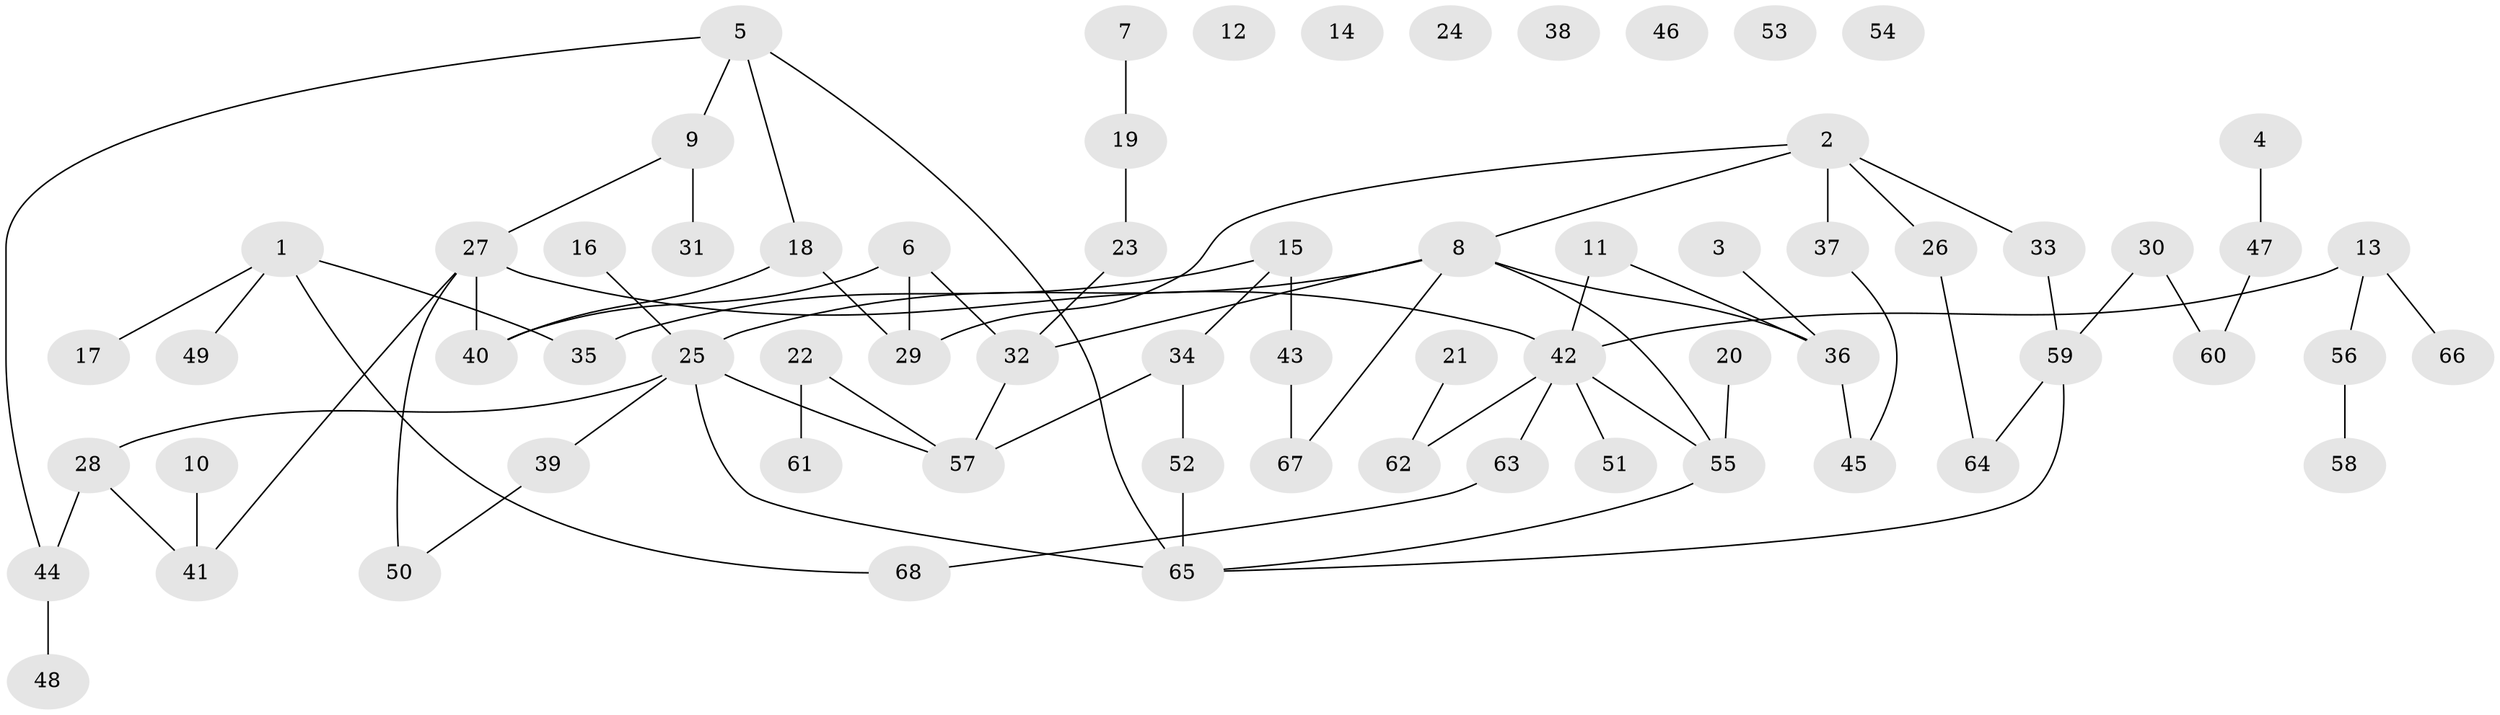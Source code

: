 // coarse degree distribution, {3: 0.1590909090909091, 5: 0.06818181818181818, 1: 0.22727272727272727, 4: 0.045454545454545456, 9: 0.022727272727272728, 2: 0.2727272727272727, 0: 0.1590909090909091, 10: 0.022727272727272728, 7: 0.022727272727272728}
// Generated by graph-tools (version 1.1) at 2025/23/03/03/25 07:23:29]
// undirected, 68 vertices, 77 edges
graph export_dot {
graph [start="1"]
  node [color=gray90,style=filled];
  1;
  2;
  3;
  4;
  5;
  6;
  7;
  8;
  9;
  10;
  11;
  12;
  13;
  14;
  15;
  16;
  17;
  18;
  19;
  20;
  21;
  22;
  23;
  24;
  25;
  26;
  27;
  28;
  29;
  30;
  31;
  32;
  33;
  34;
  35;
  36;
  37;
  38;
  39;
  40;
  41;
  42;
  43;
  44;
  45;
  46;
  47;
  48;
  49;
  50;
  51;
  52;
  53;
  54;
  55;
  56;
  57;
  58;
  59;
  60;
  61;
  62;
  63;
  64;
  65;
  66;
  67;
  68;
  1 -- 17;
  1 -- 35;
  1 -- 49;
  1 -- 68;
  2 -- 8;
  2 -- 26;
  2 -- 29;
  2 -- 33;
  2 -- 37;
  3 -- 36;
  4 -- 47;
  5 -- 9;
  5 -- 18;
  5 -- 44;
  5 -- 65;
  6 -- 29;
  6 -- 32;
  6 -- 40;
  7 -- 19;
  8 -- 25;
  8 -- 32;
  8 -- 36;
  8 -- 55;
  8 -- 67;
  9 -- 27;
  9 -- 31;
  10 -- 41;
  11 -- 36;
  11 -- 42;
  13 -- 42;
  13 -- 56;
  13 -- 66;
  15 -- 34;
  15 -- 35;
  15 -- 43;
  16 -- 25;
  18 -- 29;
  18 -- 40;
  19 -- 23;
  20 -- 55;
  21 -- 62;
  22 -- 57;
  22 -- 61;
  23 -- 32;
  25 -- 28;
  25 -- 39;
  25 -- 57;
  25 -- 65;
  26 -- 64;
  27 -- 40;
  27 -- 41;
  27 -- 42;
  27 -- 50;
  28 -- 41;
  28 -- 44;
  30 -- 59;
  30 -- 60;
  32 -- 57;
  33 -- 59;
  34 -- 52;
  34 -- 57;
  36 -- 45;
  37 -- 45;
  39 -- 50;
  42 -- 51;
  42 -- 55;
  42 -- 62;
  42 -- 63;
  43 -- 67;
  44 -- 48;
  47 -- 60;
  52 -- 65;
  55 -- 65;
  56 -- 58;
  59 -- 64;
  59 -- 65;
  63 -- 68;
}
